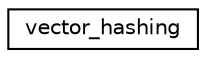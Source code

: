 digraph "Graphical Class Hierarchy"
{
  edge [fontname="Helvetica",fontsize="10",labelfontname="Helvetica",labelfontsize="10"];
  node [fontname="Helvetica",fontsize="10",shape=record];
  rankdir="LR";
  Node0 [label="vector_hashing",height=0.2,width=0.4,color="black", fillcolor="white", style="filled",URL="$d8/daa/classvector__hashing.html"];
}
